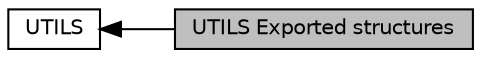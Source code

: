 digraph "UTILS Exported structures"
{
  edge [fontname="Helvetica",fontsize="10",labelfontname="Helvetica",labelfontsize="10"];
  node [fontname="Helvetica",fontsize="10",shape=record];
  rankdir=LR;
  Node1 [label="UTILS",height=0.2,width=0.4,color="black", fillcolor="white", style="filled",URL="$group___u_t_i_l_s___l_l.html"];
  Node0 [label="UTILS Exported structures",height=0.2,width=0.4,color="black", fillcolor="grey75", style="filled", fontcolor="black"];
  Node1->Node0 [shape=plaintext, dir="back", style="solid"];
}
